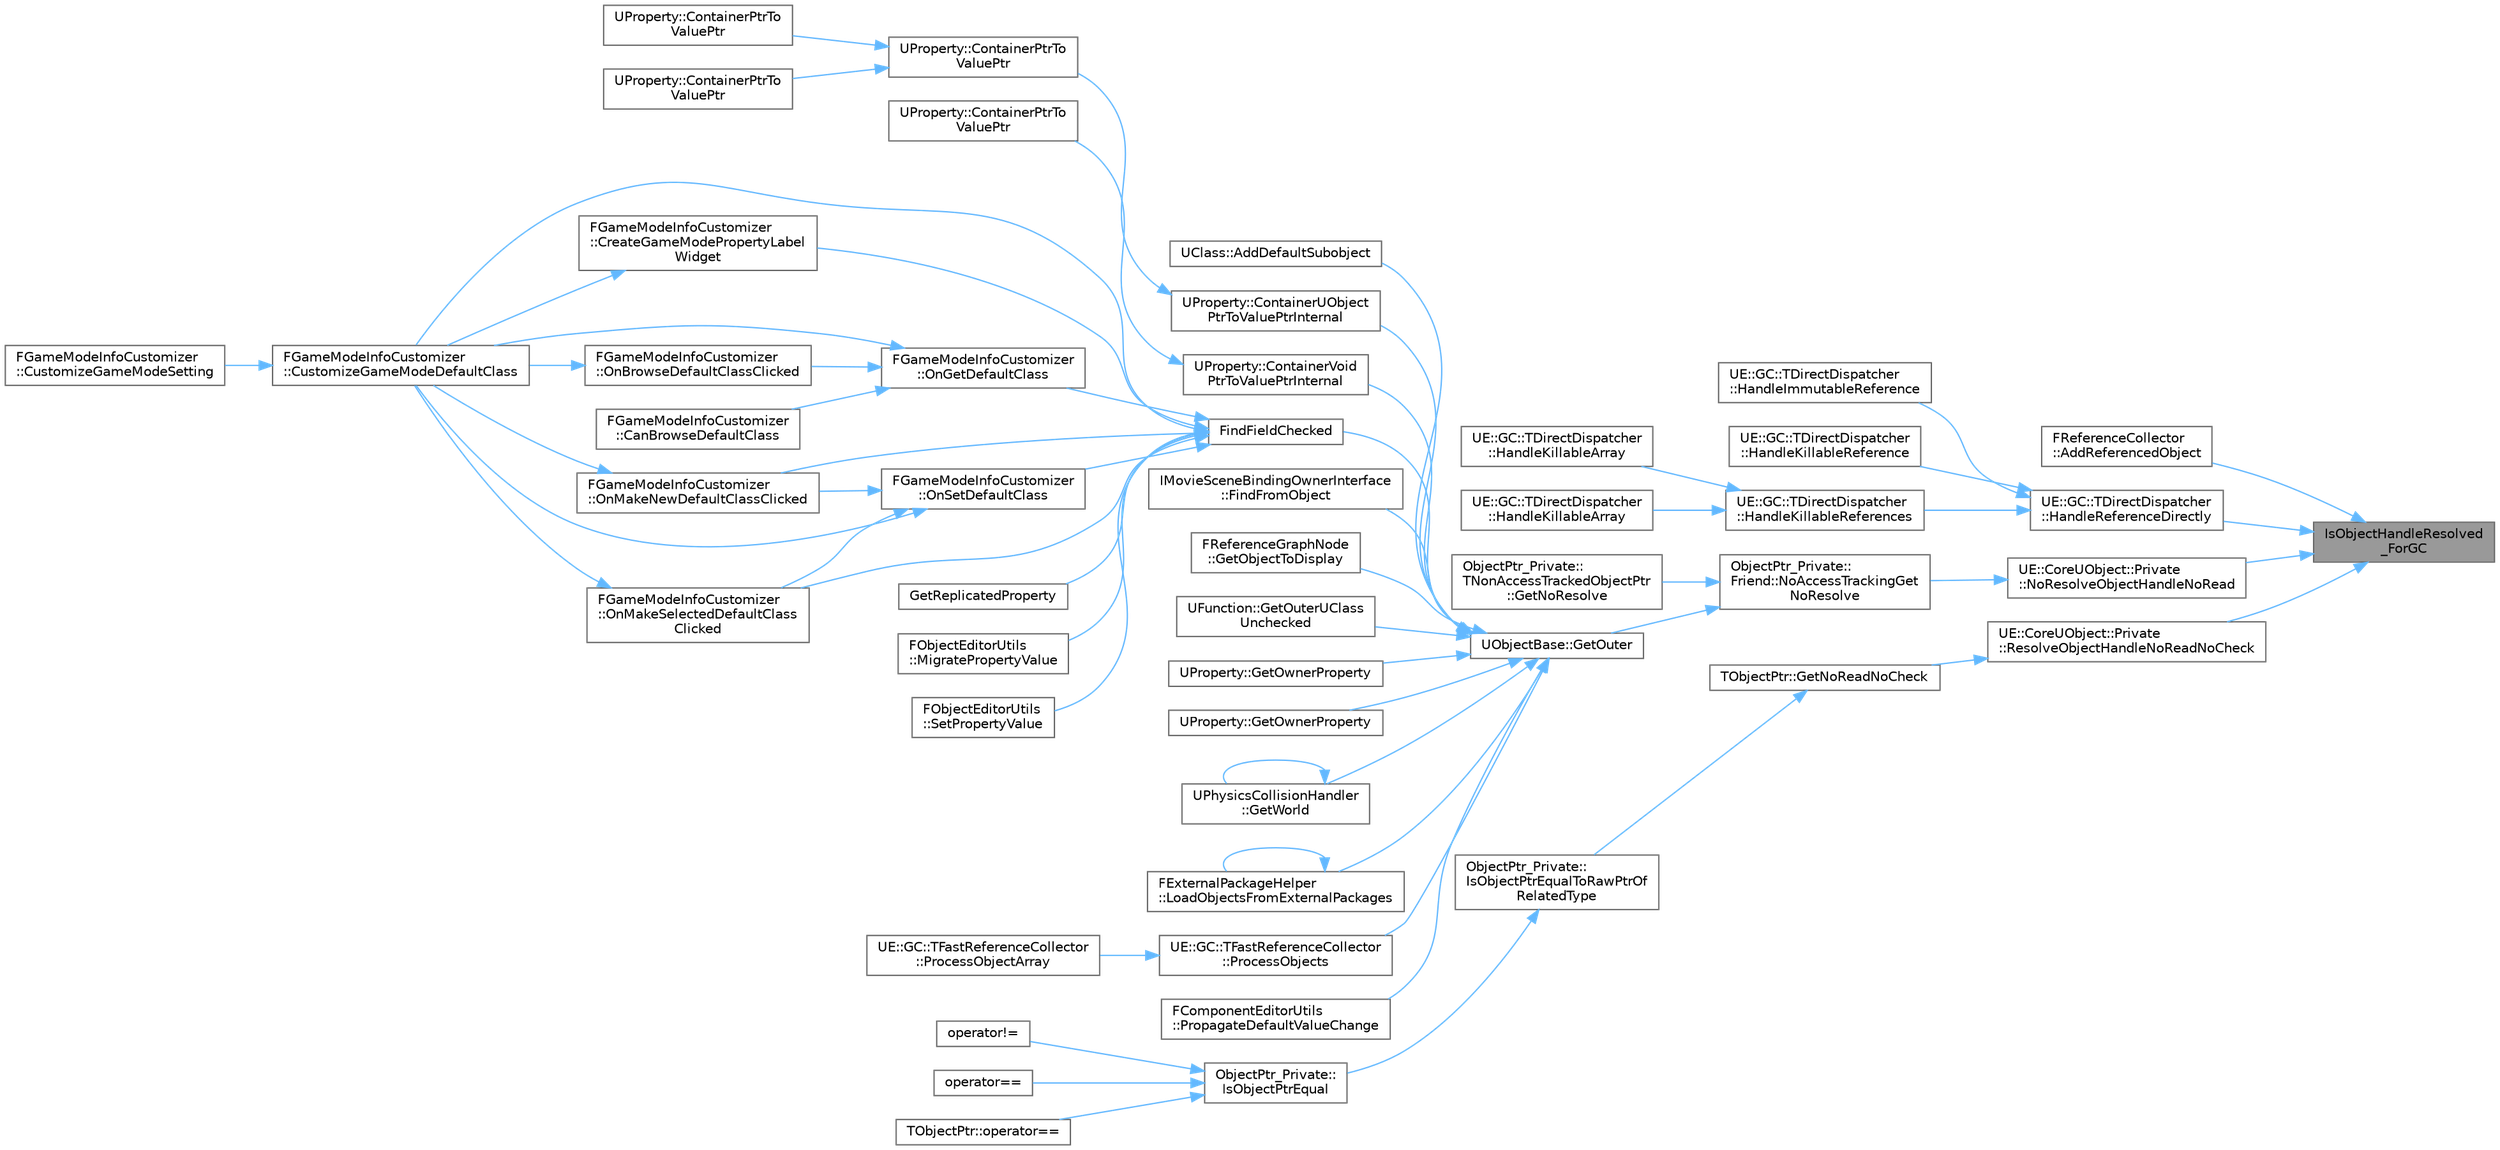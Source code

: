 digraph "IsObjectHandleResolved_ForGC"
{
 // INTERACTIVE_SVG=YES
 // LATEX_PDF_SIZE
  bgcolor="transparent";
  edge [fontname=Helvetica,fontsize=10,labelfontname=Helvetica,labelfontsize=10];
  node [fontname=Helvetica,fontsize=10,shape=box,height=0.2,width=0.4];
  rankdir="RL";
  Node1 [id="Node000001",label="IsObjectHandleResolved\l_ForGC",height=0.2,width=0.4,color="gray40", fillcolor="grey60", style="filled", fontcolor="black",tooltip=" "];
  Node1 -> Node2 [id="edge1_Node000001_Node000002",dir="back",color="steelblue1",style="solid",tooltip=" "];
  Node2 [id="Node000002",label="FReferenceCollector\l::AddReferencedObject",height=0.2,width=0.4,color="grey40", fillcolor="white", style="filled",URL="$d9/d05/classFReferenceCollector.html#afcad4bcdc4cfbae7dd191fa052277fe5",tooltip="Adds object reference."];
  Node1 -> Node3 [id="edge2_Node000001_Node000003",dir="back",color="steelblue1",style="solid",tooltip=" "];
  Node3 [id="Node000003",label="UE::GC::TDirectDispatcher\l::HandleReferenceDirectly",height=0.2,width=0.4,color="grey40", fillcolor="white", style="filled",URL="$d2/d7e/structUE_1_1GC_1_1TDirectDispatcher.html#ab70aafb5e7e00679f6a28c388a1d7d46",tooltip=" "];
  Node3 -> Node4 [id="edge3_Node000003_Node000004",dir="back",color="steelblue1",style="solid",tooltip=" "];
  Node4 [id="Node000004",label="UE::GC::TDirectDispatcher\l::HandleImmutableReference",height=0.2,width=0.4,color="grey40", fillcolor="white", style="filled",URL="$d2/d7e/structUE_1_1GC_1_1TDirectDispatcher.html#a7f0b10a38c5e83215e7aa0372801c547",tooltip=" "];
  Node3 -> Node5 [id="edge4_Node000003_Node000005",dir="back",color="steelblue1",style="solid",tooltip=" "];
  Node5 [id="Node000005",label="UE::GC::TDirectDispatcher\l::HandleKillableReference",height=0.2,width=0.4,color="grey40", fillcolor="white", style="filled",URL="$d2/d7e/structUE_1_1GC_1_1TDirectDispatcher.html#ad4177a89a5cecb112470ceed451d5435",tooltip=" "];
  Node3 -> Node6 [id="edge5_Node000003_Node000006",dir="back",color="steelblue1",style="solid",tooltip=" "];
  Node6 [id="Node000006",label="UE::GC::TDirectDispatcher\l::HandleKillableReferences",height=0.2,width=0.4,color="grey40", fillcolor="white", style="filled",URL="$d2/d7e/structUE_1_1GC_1_1TDirectDispatcher.html#ad4af8363d3effcc325c19cd656702890",tooltip=" "];
  Node6 -> Node7 [id="edge6_Node000006_Node000007",dir="back",color="steelblue1",style="solid",tooltip=" "];
  Node7 [id="Node000007",label="UE::GC::TDirectDispatcher\l::HandleKillableArray",height=0.2,width=0.4,color="grey40", fillcolor="white", style="filled",URL="$d2/d7e/structUE_1_1GC_1_1TDirectDispatcher.html#a1c5f50e97fdc6642b51f0b3e48bbb74a",tooltip=" "];
  Node6 -> Node8 [id="edge7_Node000006_Node000008",dir="back",color="steelblue1",style="solid",tooltip=" "];
  Node8 [id="Node000008",label="UE::GC::TDirectDispatcher\l::HandleKillableArray",height=0.2,width=0.4,color="grey40", fillcolor="white", style="filled",URL="$d2/d7e/structUE_1_1GC_1_1TDirectDispatcher.html#ab238574f69271b0625d9a35e2073280a",tooltip=" "];
  Node1 -> Node9 [id="edge8_Node000001_Node000009",dir="back",color="steelblue1",style="solid",tooltip=" "];
  Node9 [id="Node000009",label="UE::CoreUObject::Private\l::NoResolveObjectHandleNoRead",height=0.2,width=0.4,color="grey40", fillcolor="white", style="filled",URL="$d9/d98/namespaceUE_1_1CoreUObject_1_1Private.html#a135612c4f66fbf0a81e2e5a8fe546b4c",tooltip=" "];
  Node9 -> Node10 [id="edge9_Node000009_Node000010",dir="back",color="steelblue1",style="solid",tooltip=" "];
  Node10 [id="Node000010",label="ObjectPtr_Private::\lFriend::NoAccessTrackingGet\lNoResolve",height=0.2,width=0.4,color="grey40", fillcolor="white", style="filled",URL="$d1/db5/structObjectPtr__Private_1_1Friend.html#ad7db1a8df63ca1d1c1c051841cf5120d",tooltip=" "];
  Node10 -> Node11 [id="edge10_Node000010_Node000011",dir="back",color="steelblue1",style="solid",tooltip=" "];
  Node11 [id="Node000011",label="ObjectPtr_Private::\lTNonAccessTrackedObjectPtr\l::GetNoResolve",height=0.2,width=0.4,color="grey40", fillcolor="white", style="filled",URL="$df/d8a/classObjectPtr__Private_1_1TNonAccessTrackedObjectPtr.html#a2a53f1470c445823c5b215a07c84cbaa",tooltip=" "];
  Node10 -> Node12 [id="edge11_Node000010_Node000012",dir="back",color="steelblue1",style="solid",tooltip=" "];
  Node12 [id="Node000012",label="UObjectBase::GetOuter",height=0.2,width=0.4,color="grey40", fillcolor="white", style="filled",URL="$d9/dc4/classUObjectBase.html#a43cfabc65d9005aafa51ce34d4cf71c5",tooltip="Returns the UObject this object resides in."];
  Node12 -> Node13 [id="edge12_Node000012_Node000013",dir="back",color="steelblue1",style="solid",tooltip=" "];
  Node13 [id="Node000013",label="UClass::AddDefaultSubobject",height=0.2,width=0.4,color="grey40", fillcolor="white", style="filled",URL="$d4/d77/classUClass.html#aba20f9d07bfa6846905465179b6371d2",tooltip="Adds a new default instance map item."];
  Node12 -> Node14 [id="edge13_Node000012_Node000014",dir="back",color="steelblue1",style="solid",tooltip=" "];
  Node14 [id="Node000014",label="UProperty::ContainerUObject\lPtrToValuePtrInternal",height=0.2,width=0.4,color="grey40", fillcolor="white", style="filled",URL="$dd/d39/classUProperty.html#ac7c536d101c936a227da7c6a68688ce0",tooltip=" "];
  Node14 -> Node15 [id="edge14_Node000014_Node000015",dir="back",color="steelblue1",style="solid",tooltip=" "];
  Node15 [id="Node000015",label="UProperty::ContainerPtrTo\lValuePtr",height=0.2,width=0.4,color="grey40", fillcolor="white", style="filled",URL="$dd/d39/classUProperty.html#abbf33115c4d7703e4542b0b0abd3da94",tooltip=" "];
  Node15 -> Node16 [id="edge15_Node000015_Node000016",dir="back",color="steelblue1",style="solid",tooltip=" "];
  Node16 [id="Node000016",label="UProperty::ContainerPtrTo\lValuePtr",height=0.2,width=0.4,color="grey40", fillcolor="white", style="filled",URL="$dd/d39/classUProperty.html#ac28801003654059cd89d784d0f49fd51",tooltip=" "];
  Node15 -> Node17 [id="edge16_Node000015_Node000017",dir="back",color="steelblue1",style="solid",tooltip=" "];
  Node17 [id="Node000017",label="UProperty::ContainerPtrTo\lValuePtr",height=0.2,width=0.4,color="grey40", fillcolor="white", style="filled",URL="$dd/d39/classUProperty.html#af84f9bea770a4c492f720ee43ff88b98",tooltip=" "];
  Node12 -> Node18 [id="edge17_Node000012_Node000018",dir="back",color="steelblue1",style="solid",tooltip=" "];
  Node18 [id="Node000018",label="UProperty::ContainerVoid\lPtrToValuePtrInternal",height=0.2,width=0.4,color="grey40", fillcolor="white", style="filled",URL="$dd/d39/classUProperty.html#add8c69d428fd5059a03c3bb43e1deeeb",tooltip=" "];
  Node18 -> Node19 [id="edge18_Node000018_Node000019",dir="back",color="steelblue1",style="solid",tooltip=" "];
  Node19 [id="Node000019",label="UProperty::ContainerPtrTo\lValuePtr",height=0.2,width=0.4,color="grey40", fillcolor="white", style="filled",URL="$dd/d39/classUProperty.html#ac89b27bfcba755cd55e6b24744c86993",tooltip=" "];
  Node12 -> Node20 [id="edge19_Node000012_Node000020",dir="back",color="steelblue1",style="solid",tooltip=" "];
  Node20 [id="Node000020",label="FindFieldChecked",height=0.2,width=0.4,color="grey40", fillcolor="white", style="filled",URL="$d6/d2f/UnrealType_8h.html#a593fa77e69f769a9e249e27b0b11b55d",tooltip="Search for the named field within the specified scope, including any Outer classes; assert on failure..."];
  Node20 -> Node21 [id="edge20_Node000020_Node000021",dir="back",color="steelblue1",style="solid",tooltip=" "];
  Node21 [id="Node000021",label="FGameModeInfoCustomizer\l::CreateGameModePropertyLabel\lWidget",height=0.2,width=0.4,color="grey40", fillcolor="white", style="filled",URL="$d8/d99/classFGameModeInfoCustomizer.html#aaa28ed0868937a4f36da5248c36814d6",tooltip="Create widget for the name of a default class property."];
  Node21 -> Node22 [id="edge21_Node000021_Node000022",dir="back",color="steelblue1",style="solid",tooltip=" "];
  Node22 [id="Node000022",label="FGameModeInfoCustomizer\l::CustomizeGameModeDefaultClass",height=0.2,width=0.4,color="grey40", fillcolor="white", style="filled",URL="$d8/d99/classFGameModeInfoCustomizer.html#a74d406f84c5b9f70518e8d34579a603e",tooltip="Create widget fo modifying a default class within the current GameMode."];
  Node22 -> Node23 [id="edge22_Node000022_Node000023",dir="back",color="steelblue1",style="solid",tooltip=" "];
  Node23 [id="Node000023",label="FGameModeInfoCustomizer\l::CustomizeGameModeSetting",height=0.2,width=0.4,color="grey40", fillcolor="white", style="filled",URL="$d8/d99/classFGameModeInfoCustomizer.html#ad7c2b7a819accac445cba2e1433a3540",tooltip="Add special customization for the GameMode setting."];
  Node20 -> Node22 [id="edge23_Node000020_Node000022",dir="back",color="steelblue1",style="solid",tooltip=" "];
  Node20 -> Node24 [id="edge24_Node000020_Node000024",dir="back",color="steelblue1",style="solid",tooltip=" "];
  Node24 [id="Node000024",label="GetReplicatedProperty",height=0.2,width=0.4,color="grey40", fillcolor="white", style="filled",URL="$dc/ddb/UnrealNetwork_8h.html#a93e6fac77ef704e1d86a4b436d56a207",tooltip="wrapper to find replicated properties that also makes sure they're valid"];
  Node20 -> Node25 [id="edge25_Node000020_Node000025",dir="back",color="steelblue1",style="solid",tooltip=" "];
  Node25 [id="Node000025",label="FObjectEditorUtils\l::MigratePropertyValue",height=0.2,width=0.4,color="grey40", fillcolor="white", style="filled",URL="$d3/d65/namespaceFObjectEditorUtils.html#a876eb1068772fd387f3dfd53aab4cdc0",tooltip="Copy the value of a property from source object to a destination object."];
  Node20 -> Node26 [id="edge26_Node000020_Node000026",dir="back",color="steelblue1",style="solid",tooltip=" "];
  Node26 [id="Node000026",label="FGameModeInfoCustomizer\l::OnGetDefaultClass",height=0.2,width=0.4,color="grey40", fillcolor="white", style="filled",URL="$d8/d99/classFGameModeInfoCustomizer.html#ae70cc0445daafb48bf878afa4117e04a",tooltip="Find the current default class by property name."];
  Node26 -> Node27 [id="edge27_Node000026_Node000027",dir="back",color="steelblue1",style="solid",tooltip=" "];
  Node27 [id="Node000027",label="FGameModeInfoCustomizer\l::CanBrowseDefaultClass",height=0.2,width=0.4,color="grey40", fillcolor="white", style="filled",URL="$d8/d99/classFGameModeInfoCustomizer.html#adb938be48350e148069517baa1285cae",tooltip=" "];
  Node26 -> Node22 [id="edge28_Node000026_Node000022",dir="back",color="steelblue1",style="solid",tooltip=" "];
  Node26 -> Node28 [id="edge29_Node000026_Node000028",dir="back",color="steelblue1",style="solid",tooltip=" "];
  Node28 [id="Node000028",label="FGameModeInfoCustomizer\l::OnBrowseDefaultClassClicked",height=0.2,width=0.4,color="grey40", fillcolor="white", style="filled",URL="$d8/d99/classFGameModeInfoCustomizer.html#ade2a81c392edec8282adfc6e30cab81d",tooltip=" "];
  Node28 -> Node22 [id="edge30_Node000028_Node000022",dir="back",color="steelblue1",style="solid",tooltip=" "];
  Node20 -> Node29 [id="edge31_Node000020_Node000029",dir="back",color="steelblue1",style="solid",tooltip=" "];
  Node29 [id="Node000029",label="FGameModeInfoCustomizer\l::OnMakeNewDefaultClassClicked",height=0.2,width=0.4,color="grey40", fillcolor="white", style="filled",URL="$d8/d99/classFGameModeInfoCustomizer.html#a428d5673e6f730b54cb9e4f82187c4ed",tooltip=" "];
  Node29 -> Node22 [id="edge32_Node000029_Node000022",dir="back",color="steelblue1",style="solid",tooltip=" "];
  Node20 -> Node30 [id="edge33_Node000020_Node000030",dir="back",color="steelblue1",style="solid",tooltip=" "];
  Node30 [id="Node000030",label="FGameModeInfoCustomizer\l::OnMakeSelectedDefaultClass\lClicked",height=0.2,width=0.4,color="grey40", fillcolor="white", style="filled",URL="$d8/d99/classFGameModeInfoCustomizer.html#a2dffcf1881b3be27497bee48e5ddf977",tooltip=" "];
  Node30 -> Node22 [id="edge34_Node000030_Node000022",dir="back",color="steelblue1",style="solid",tooltip=" "];
  Node20 -> Node31 [id="edge35_Node000020_Node000031",dir="back",color="steelblue1",style="solid",tooltip=" "];
  Node31 [id="Node000031",label="FGameModeInfoCustomizer\l::OnSetDefaultClass",height=0.2,width=0.4,color="grey40", fillcolor="white", style="filled",URL="$d8/d99/classFGameModeInfoCustomizer.html#a2a39d454a3b125216403449709824e10",tooltip="Set a new default class by property name."];
  Node31 -> Node22 [id="edge36_Node000031_Node000022",dir="back",color="steelblue1",style="solid",tooltip=" "];
  Node31 -> Node29 [id="edge37_Node000031_Node000029",dir="back",color="steelblue1",style="solid",tooltip=" "];
  Node31 -> Node30 [id="edge38_Node000031_Node000030",dir="back",color="steelblue1",style="solid",tooltip=" "];
  Node20 -> Node32 [id="edge39_Node000020_Node000032",dir="back",color="steelblue1",style="solid",tooltip=" "];
  Node32 [id="Node000032",label="FObjectEditorUtils\l::SetPropertyValue",height=0.2,width=0.4,color="grey40", fillcolor="white", style="filled",URL="$d3/d65/namespaceFObjectEditorUtils.html#aa1f2b7b794e1f1cb011530531459b0c5",tooltip="Set the value on an UObject using reflection."];
  Node12 -> Node33 [id="edge40_Node000012_Node000033",dir="back",color="steelblue1",style="solid",tooltip=" "];
  Node33 [id="Node000033",label="IMovieSceneBindingOwnerInterface\l::FindFromObject",height=0.2,width=0.4,color="grey40", fillcolor="white", style="filled",URL="$df/dd5/classIMovieSceneBindingOwnerInterface.html#aa1ea7b980bfc83f8cac4647674e30d3d",tooltip="Find an IMovieSceneBindingOwnerInterface ptr from the specified object or its outers."];
  Node12 -> Node34 [id="edge41_Node000012_Node000034",dir="back",color="steelblue1",style="solid",tooltip=" "];
  Node34 [id="Node000034",label="FReferenceGraphNode\l::GetObjectToDisplay",height=0.2,width=0.4,color="grey40", fillcolor="white", style="filled",URL="$d1/d2e/structFReferenceGraphNode.html#a4ae4f2f416cc0915dd236d31f23cc5af",tooltip="Returns the object that should be displayed on the graph."];
  Node12 -> Node35 [id="edge42_Node000012_Node000035",dir="back",color="steelblue1",style="solid",tooltip=" "];
  Node35 [id="Node000035",label="UFunction::GetOuterUClass\lUnchecked",height=0.2,width=0.4,color="grey40", fillcolor="white", style="filled",URL="$d7/d70/classUFunction.html#a4a3016b09aaf074270f7b0deb347277d",tooltip="Returns the owning UClass* without branching."];
  Node12 -> Node36 [id="edge43_Node000012_Node000036",dir="back",color="steelblue1",style="solid",tooltip=" "];
  Node36 [id="Node000036",label="UProperty::GetOwnerProperty",height=0.2,width=0.4,color="grey40", fillcolor="white", style="filled",URL="$dd/d39/classUProperty.html#acce76b4f97cad74236849ae90f63ed23",tooltip="Returns the first UProperty in this property's Outer chain that does not have a UProperty for an Oute..."];
  Node12 -> Node37 [id="edge44_Node000012_Node000037",dir="back",color="steelblue1",style="solid",tooltip=" "];
  Node37 [id="Node000037",label="UProperty::GetOwnerProperty",height=0.2,width=0.4,color="grey40", fillcolor="white", style="filled",URL="$dd/d39/classUProperty.html#a2e390592238ead9ba10ab407cf786381",tooltip=" "];
  Node12 -> Node38 [id="edge45_Node000012_Node000038",dir="back",color="steelblue1",style="solid",tooltip=" "];
  Node38 [id="Node000038",label="UPhysicsCollisionHandler\l::GetWorld",height=0.2,width=0.4,color="grey40", fillcolor="white", style="filled",URL="$d2/daa/classUPhysicsCollisionHandler.html#a203cce2d1166f5bb2b325690b0499433",tooltip="Get the world we are handling collisions for."];
  Node38 -> Node38 [id="edge46_Node000038_Node000038",dir="back",color="steelblue1",style="solid",tooltip=" "];
  Node12 -> Node39 [id="edge47_Node000012_Node000039",dir="back",color="steelblue1",style="solid",tooltip=" "];
  Node39 [id="Node000039",label="FExternalPackageHelper\l::LoadObjectsFromExternalPackages",height=0.2,width=0.4,color="grey40", fillcolor="white", style="filled",URL="$da/da8/classFExternalPackageHelper.html#a70523e319a481ca08695a24c6ab949f9",tooltip="Loads objects from an external package."];
  Node39 -> Node39 [id="edge48_Node000039_Node000039",dir="back",color="steelblue1",style="solid",tooltip=" "];
  Node12 -> Node40 [id="edge49_Node000012_Node000040",dir="back",color="steelblue1",style="solid",tooltip=" "];
  Node40 [id="Node000040",label="UE::GC::TFastReferenceCollector\l::ProcessObjects",height=0.2,width=0.4,color="grey40", fillcolor="white", style="filled",URL="$db/de2/classUE_1_1GC_1_1TFastReferenceCollector.html#a30dcfbff214ce5a44babc8708be0487c",tooltip=" "];
  Node40 -> Node41 [id="edge50_Node000040_Node000041",dir="back",color="steelblue1",style="solid",tooltip=" "];
  Node41 [id="Node000041",label="UE::GC::TFastReferenceCollector\l::ProcessObjectArray",height=0.2,width=0.4,color="grey40", fillcolor="white", style="filled",URL="$db/de2/classUE_1_1GC_1_1TFastReferenceCollector.html#a10caf092dde51d961ec181547739266d",tooltip=" "];
  Node12 -> Node42 [id="edge51_Node000012_Node000042",dir="back",color="steelblue1",style="solid",tooltip=" "];
  Node42 [id="Node000042",label="FComponentEditorUtils\l::PropagateDefaultValueChange",height=0.2,width=0.4,color="grey40", fillcolor="white", style="filled",URL="$d3/d4a/classFComponentEditorUtils.html#a8e72d3e0fef2bf7a14a392c1a4cf2adf",tooltip=" "];
  Node1 -> Node43 [id="edge52_Node000001_Node000043",dir="back",color="steelblue1",style="solid",tooltip=" "];
  Node43 [id="Node000043",label="UE::CoreUObject::Private\l::ResolveObjectHandleNoReadNoCheck",height=0.2,width=0.4,color="grey40", fillcolor="white", style="filled",URL="$d9/d98/namespaceUE_1_1CoreUObject_1_1Private.html#a18c4d0b8f8ffe60d4b750589d758d7c7",tooltip="Resolves an ObjectHandle without checking if already resolved."];
  Node43 -> Node44 [id="edge53_Node000043_Node000044",dir="back",color="steelblue1",style="solid",tooltip=" "];
  Node44 [id="Node000044",label="TObjectPtr::GetNoReadNoCheck",height=0.2,width=0.4,color="grey40", fillcolor="white", style="filled",URL="$d4/d0b/structTObjectPtr.html#a2928f929dcd1bbb47449316dab3c5d74",tooltip=" "];
  Node44 -> Node45 [id="edge54_Node000044_Node000045",dir="back",color="steelblue1",style="solid",tooltip=" "];
  Node45 [id="Node000045",label="ObjectPtr_Private::\lIsObjectPtrEqualToRawPtrOf\lRelatedType",height=0.2,width=0.4,color="grey40", fillcolor="white", style="filled",URL="$d6/de0/namespaceObjectPtr__Private.html#a779524baad498ef4fc770f67c20f59aa",tooltip=" "];
  Node45 -> Node46 [id="edge55_Node000045_Node000046",dir="back",color="steelblue1",style="solid",tooltip=" "];
  Node46 [id="Node000046",label="ObjectPtr_Private::\lIsObjectPtrEqual",height=0.2,width=0.4,color="grey40", fillcolor="white", style="filled",URL="$d6/de0/namespaceObjectPtr__Private.html#a1f3b4eb42bacc17a610867d9949d1f60",tooltip="Perform shallow equality check between a TObjectPtr and another (non TObjectPtr) type that we can coe..."];
  Node46 -> Node47 [id="edge56_Node000046_Node000047",dir="back",color="steelblue1",style="solid",tooltip=" "];
  Node47 [id="Node000047",label="operator!=",height=0.2,width=0.4,color="grey40", fillcolor="white", style="filled",URL="$d6/d75/ObjectPtr_8h.html#acc5031c5eef6a6bf689026ccd68a7600",tooltip=" "];
  Node46 -> Node48 [id="edge57_Node000046_Node000048",dir="back",color="steelblue1",style="solid",tooltip=" "];
  Node48 [id="Node000048",label="operator==",height=0.2,width=0.4,color="grey40", fillcolor="white", style="filled",URL="$d6/d75/ObjectPtr_8h.html#a45f972f4363e347da89b134a9c31f58f",tooltip=" "];
  Node46 -> Node49 [id="edge58_Node000046_Node000049",dir="back",color="steelblue1",style="solid",tooltip=" "];
  Node49 [id="Node000049",label="TObjectPtr::operator==",height=0.2,width=0.4,color="grey40", fillcolor="white", style="filled",URL="$d4/d0b/structTObjectPtr.html#adbc89a3227cd877e9faf5ad9d4acfc0d",tooltip=" "];
}
